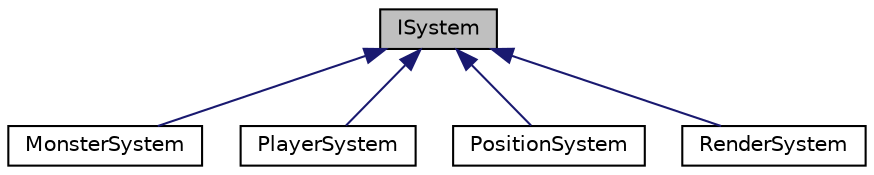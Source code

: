 digraph "ISystem"
{
 // LATEX_PDF_SIZE
  edge [fontname="Helvetica",fontsize="10",labelfontname="Helvetica",labelfontsize="10"];
  node [fontname="Helvetica",fontsize="10",shape=record];
  Node1 [label="ISystem",height=0.2,width=0.4,color="black", fillcolor="grey75", style="filled", fontcolor="black",tooltip=" "];
  Node1 -> Node2 [dir="back",color="midnightblue",fontsize="10",style="solid",fontname="Helvetica"];
  Node2 [label="MonsterSystem",height=0.2,width=0.4,color="black", fillcolor="white", style="filled",URL="$classMonsterSystem.html",tooltip=" "];
  Node1 -> Node3 [dir="back",color="midnightblue",fontsize="10",style="solid",fontname="Helvetica"];
  Node3 [label="PlayerSystem",height=0.2,width=0.4,color="black", fillcolor="white", style="filled",URL="$classPlayerSystem.html",tooltip=" "];
  Node1 -> Node4 [dir="back",color="midnightblue",fontsize="10",style="solid",fontname="Helvetica"];
  Node4 [label="PositionSystem",height=0.2,width=0.4,color="black", fillcolor="white", style="filled",URL="$classPositionSystem.html",tooltip=" "];
  Node1 -> Node5 [dir="back",color="midnightblue",fontsize="10",style="solid",fontname="Helvetica"];
  Node5 [label="RenderSystem",height=0.2,width=0.4,color="black", fillcolor="white", style="filled",URL="$classRenderSystem.html",tooltip=" "];
}
